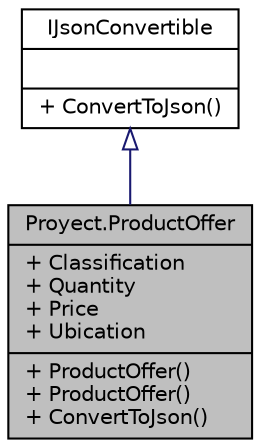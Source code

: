 digraph "Proyect.ProductOffer"
{
 // INTERACTIVE_SVG=YES
 // LATEX_PDF_SIZE
  edge [fontname="Helvetica",fontsize="10",labelfontname="Helvetica",labelfontsize="10"];
  node [fontname="Helvetica",fontsize="10",shape=record];
  Node1 [label="{Proyect.ProductOffer\n|+ Classification\l+ Quantity\l+ Price\l+ Ubication\l|+ ProductOffer()\l+ ProductOffer()\l+ ConvertToJson()\l}",height=0.2,width=0.4,color="black", fillcolor="grey75", style="filled", fontcolor="black",tooltip="Representa el producto de una oferta (Esta en una relacion de composicion con la clase Offer,..."];
  Node2 -> Node1 [dir="back",color="midnightblue",fontsize="10",style="solid",arrowtail="onormal",fontname="Helvetica"];
  Node2 [label="{IJsonConvertible\n||+ ConvertToJson()\l}",height=0.2,width=0.4,color="black", fillcolor="white", style="filled",URL="$interfaceProyect_1_1IJsonConvertible.html",tooltip="Define el tipo que tienen los objetos que pueden ser serializados en y deserializados desde texto en ..."];
}

